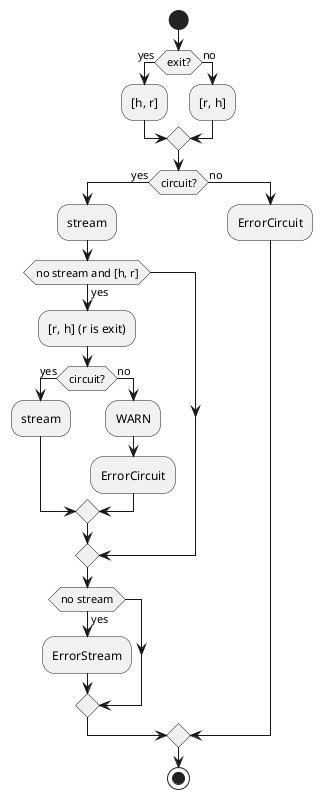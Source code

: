 @startuml

start

if (exit?) then (yes)
  :[h, r];
else (no)
  :[r, h];
endif
if (circuit?) then (yes)
    :stream;
    if (no stream and [h, r]) then (yes)
        :[r, h] (r is exit);
        if (circuit?) then (yes)
            :stream;
        else (no)
            :WARN;
            :ErrorCircuit;
        endif
    endif
    if (no stream) then (yes)
        :ErrorStream;
    endif
else (no)
    :ErrorCircuit;
endif

stop

@enduml
